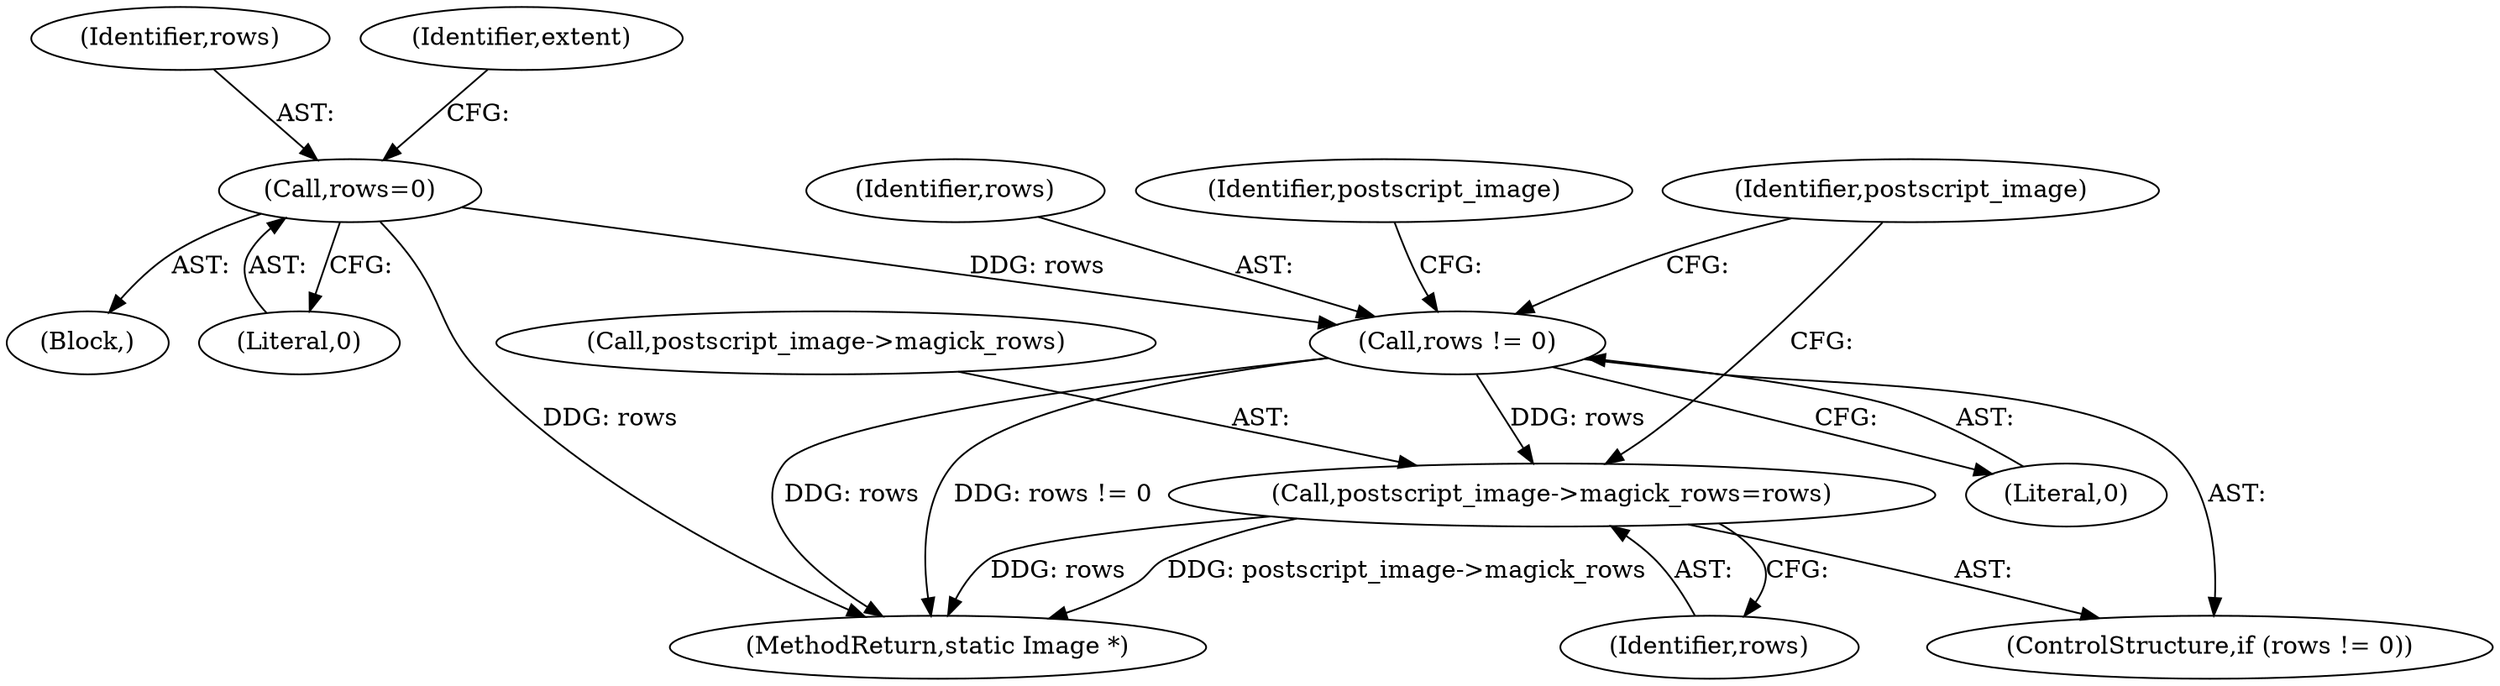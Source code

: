 digraph "0_ImageMagick_8598a497e2d1f556a34458cf54b40ba40674734c@pointer" {
"1002191" [label="(Call,postscript_image->magick_rows=rows)"];
"1002188" [label="(Call,rows != 0)"];
"1000631" [label="(Call,rows=0)"];
"1002193" [label="(Identifier,postscript_image)"];
"1002198" [label="(Identifier,postscript_image)"];
"1000119" [label="(Block,)"];
"1002191" [label="(Call,postscript_image->magick_rows=rows)"];
"1002260" [label="(MethodReturn,static Image *)"];
"1002192" [label="(Call,postscript_image->magick_rows)"];
"1002189" [label="(Identifier,rows)"];
"1002187" [label="(ControlStructure,if (rows != 0))"];
"1002195" [label="(Identifier,rows)"];
"1000631" [label="(Call,rows=0)"];
"1000632" [label="(Identifier,rows)"];
"1002190" [label="(Literal,0)"];
"1000633" [label="(Literal,0)"];
"1000635" [label="(Identifier,extent)"];
"1002188" [label="(Call,rows != 0)"];
"1002191" -> "1002187"  [label="AST: "];
"1002191" -> "1002195"  [label="CFG: "];
"1002192" -> "1002191"  [label="AST: "];
"1002195" -> "1002191"  [label="AST: "];
"1002198" -> "1002191"  [label="CFG: "];
"1002191" -> "1002260"  [label="DDG: postscript_image->magick_rows"];
"1002191" -> "1002260"  [label="DDG: rows"];
"1002188" -> "1002191"  [label="DDG: rows"];
"1002188" -> "1002187"  [label="AST: "];
"1002188" -> "1002190"  [label="CFG: "];
"1002189" -> "1002188"  [label="AST: "];
"1002190" -> "1002188"  [label="AST: "];
"1002193" -> "1002188"  [label="CFG: "];
"1002198" -> "1002188"  [label="CFG: "];
"1002188" -> "1002260"  [label="DDG: rows != 0"];
"1002188" -> "1002260"  [label="DDG: rows"];
"1000631" -> "1002188"  [label="DDG: rows"];
"1000631" -> "1000119"  [label="AST: "];
"1000631" -> "1000633"  [label="CFG: "];
"1000632" -> "1000631"  [label="AST: "];
"1000633" -> "1000631"  [label="AST: "];
"1000635" -> "1000631"  [label="CFG: "];
"1000631" -> "1002260"  [label="DDG: rows"];
}
